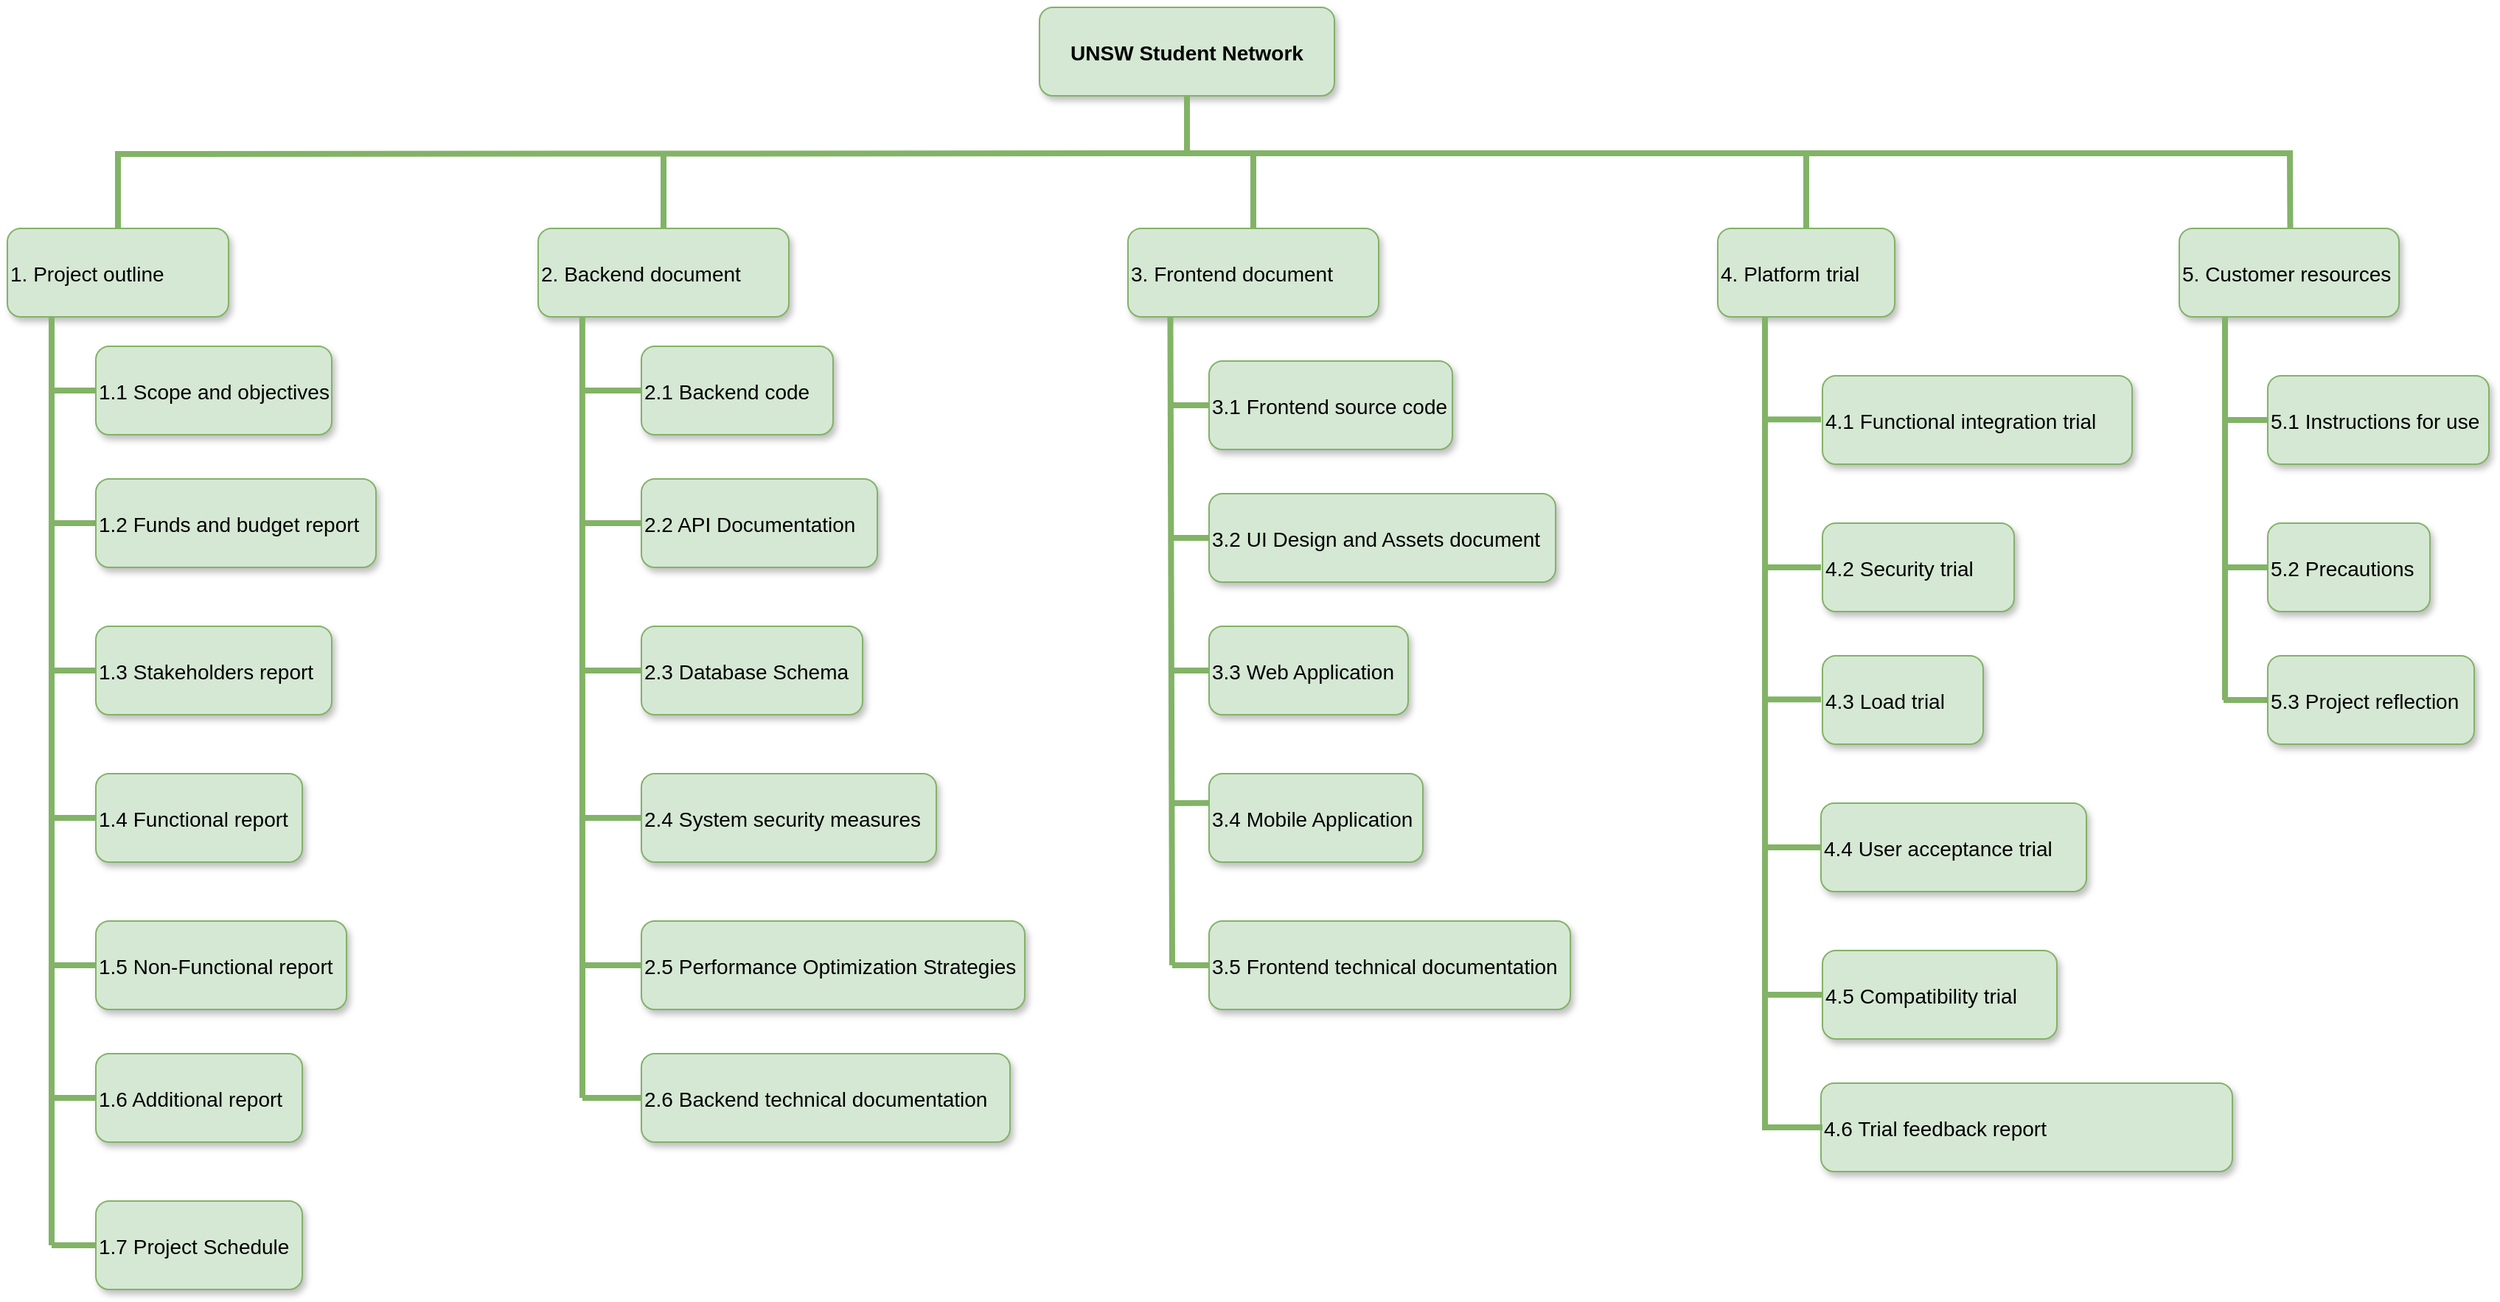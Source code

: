 <mxfile version="21.8.2" type="github">
  <diagram name="Page-1" id="97916047-d0de-89f5-080d-49f4d83e522f">
    <mxGraphModel dx="2390" dy="1303" grid="1" gridSize="10" guides="1" tooltips="1" connect="1" arrows="1" fold="1" page="1" pageScale="1.5" pageWidth="1169" pageHeight="827" background="none" math="0" shadow="0">
      <root>
        <mxCell id="0" />
        <mxCell id="1" parent="0" />
        <mxCell id="2" value="UNSW Student Network" style="rounded=1;fillColor=#d5e8d4;strokeColor=#82b366;shadow=1;fontStyle=1;fontSize=14;align=center;" parent="1" vertex="1">
          <mxGeometry x="710" y="180" width="200" height="60" as="geometry" />
        </mxCell>
        <mxCell id="6" value="1. Project outline" style="rounded=1;fillColor=#d5e8d4;strokeColor=#82b366;shadow=1;fontStyle=0;fontSize=14;align=left;" parent="1" vertex="1">
          <mxGeometry x="10" y="330" width="150" height="60" as="geometry" />
        </mxCell>
        <mxCell id="spksn7wkr87Tgkmr4TmV-58" value="" style="elbow=vertical;strokeWidth=4;endArrow=none;endFill=0;fontStyle=0;strokeColor=#82b366;fillColor=#d5e8d4;exitX=0.5;exitY=1;exitDx=0;exitDy=0;edgeStyle=orthogonalEdgeStyle;align=left;" parent="1" edge="1">
          <mxGeometry x="22" y="165.5" width="100" height="100" as="geometry">
            <mxPoint x="40" y="390" as="sourcePoint" />
            <mxPoint x="40" y="1020" as="targetPoint" />
          </mxGeometry>
        </mxCell>
        <mxCell id="spksn7wkr87Tgkmr4TmV-60" value="1.1 Scope and objectives" style="rounded=1;fillColor=#d5e8d4;strokeColor=#82B366;shadow=1;fontStyle=0;fontSize=14;align=left;" parent="1" vertex="1">
          <mxGeometry x="70" y="410" width="160" height="60" as="geometry" />
        </mxCell>
        <mxCell id="spksn7wkr87Tgkmr4TmV-61" value="" style="endArrow=none;html=1;rounded=1;entryX=0;entryY=0.5;entryDx=0;entryDy=0;strokeColor=#82B366;strokeWidth=4;endFill=0;fontStyle=0;align=left;" parent="1" target="spksn7wkr87Tgkmr4TmV-60" edge="1">
          <mxGeometry width="50" height="50" relative="1" as="geometry">
            <mxPoint x="40" y="440" as="sourcePoint" />
            <mxPoint x="130" y="540" as="targetPoint" />
          </mxGeometry>
        </mxCell>
        <mxCell id="spksn7wkr87Tgkmr4TmV-63" value="" style="endArrow=none;html=1;rounded=1;entryX=0;entryY=0.5;entryDx=0;entryDy=0;strokeColor=#82B366;strokeWidth=4;endFill=0;fontStyle=0;align=left;" parent="1" target="spksn7wkr87Tgkmr4TmV-62" edge="1">
          <mxGeometry width="50" height="50" relative="1" as="geometry">
            <mxPoint x="40" y="530" as="sourcePoint" />
            <mxPoint x="100" y="450" as="targetPoint" />
          </mxGeometry>
        </mxCell>
        <mxCell id="spksn7wkr87Tgkmr4TmV-64" value="1.3 Stakeholders report" style="rounded=1;fillColor=#d5e8d4;strokeColor=#82B366;shadow=1;fontStyle=0;fontSize=14;align=left;" parent="1" vertex="1">
          <mxGeometry x="70" y="600" width="160" height="60" as="geometry" />
        </mxCell>
        <mxCell id="spksn7wkr87Tgkmr4TmV-65" value="" style="endArrow=none;html=1;rounded=1;entryX=0;entryY=0.5;entryDx=0;entryDy=0;strokeColor=#82B366;strokeWidth=4;endFill=0;fontStyle=0;align=left;" parent="1" target="spksn7wkr87Tgkmr4TmV-64" edge="1">
          <mxGeometry width="50" height="50" relative="1" as="geometry">
            <mxPoint x="40" y="630" as="sourcePoint" />
            <mxPoint x="100" y="540" as="targetPoint" />
          </mxGeometry>
        </mxCell>
        <mxCell id="spksn7wkr87Tgkmr4TmV-66" value="1.7 Project Schedule" style="rounded=1;fillColor=#d5e8d4;strokeColor=#82B366;shadow=1;fontStyle=0;fontSize=14;align=left;" parent="1" vertex="1">
          <mxGeometry x="70" y="990" width="140" height="60" as="geometry" />
        </mxCell>
        <mxCell id="spksn7wkr87Tgkmr4TmV-78" style="edgeStyle=orthogonalEdgeStyle;rounded=0;orthogonalLoop=1;jettySize=auto;html=1;exitX=0.5;exitY=1;exitDx=0;exitDy=0;fontStyle=0;align=left;" parent="1" edge="1">
          <mxGeometry relative="1" as="geometry">
            <mxPoint x="180" y="870" as="sourcePoint" />
            <mxPoint x="180" y="870" as="targetPoint" />
          </mxGeometry>
        </mxCell>
        <mxCell id="spksn7wkr87Tgkmr4TmV-86" value="3. Frontend document" style="rounded=1;fillColor=#d5e8d4;strokeColor=#82b366;shadow=1;fontStyle=0;fontSize=14;align=left;" parent="1" vertex="1">
          <mxGeometry x="770" y="330" width="170" height="60" as="geometry" />
        </mxCell>
        <mxCell id="spksn7wkr87Tgkmr4TmV-97" value="3.4 Mobile Application" style="rounded=1;fillColor=#d5e8d4;strokeColor=#82B366;shadow=1;fontStyle=0;fontSize=14;align=left;" parent="1" vertex="1">
          <mxGeometry x="825" y="700" width="145" height="60" as="geometry" />
        </mxCell>
        <mxCell id="spksn7wkr87Tgkmr4TmV-99" value="3.3 Web Application" style="rounded=1;fillColor=#d5e8d4;strokeColor=#82B366;shadow=1;fontStyle=0;fontSize=14;align=left;" parent="1" vertex="1">
          <mxGeometry x="825" y="600" width="135" height="60" as="geometry" />
        </mxCell>
        <mxCell id="spksn7wkr87Tgkmr4TmV-100" value="3.1 Frontend source code" style="rounded=1;fillColor=#d5e8d4;strokeColor=#82B366;shadow=1;fontStyle=0;fontSize=14;align=left;" parent="1" vertex="1">
          <mxGeometry x="825" y="420" width="165" height="60" as="geometry" />
        </mxCell>
        <mxCell id="spksn7wkr87Tgkmr4TmV-103" value="4. Platform trial" style="rounded=1;fillColor=#d5e8d4;strokeColor=#82b366;shadow=1;fontStyle=0;fontSize=14;align=left;" parent="1" vertex="1">
          <mxGeometry x="1170" y="330" width="120" height="60" as="geometry" />
        </mxCell>
        <mxCell id="spksn7wkr87Tgkmr4TmV-104" value="4.1 Functional integration trial" style="rounded=1;fillColor=#d5e8d4;strokeColor=#82b366;shadow=1;fontStyle=0;fontSize=14;align=left;" parent="1" vertex="1">
          <mxGeometry x="1241" y="430" width="210" height="60" as="geometry" />
        </mxCell>
        <mxCell id="spksn7wkr87Tgkmr4TmV-105" value="" style="endArrow=none;html=1;rounded=1;strokeColor=#82B366;strokeWidth=4;endFill=0;exitX=0.25;exitY=1;exitDx=0;exitDy=0;fontStyle=0;align=left;" parent="1" edge="1">
          <mxGeometry width="50" height="50" relative="1" as="geometry">
            <mxPoint x="1202" y="390" as="sourcePoint" />
            <mxPoint x="1202" y="940" as="targetPoint" />
          </mxGeometry>
        </mxCell>
        <mxCell id="spksn7wkr87Tgkmr4TmV-106" value="4.2 Security trial" style="rounded=1;fillColor=#d5e8d4;strokeColor=#82b366;shadow=1;fontStyle=0;fontSize=14;align=left;" parent="1" vertex="1">
          <mxGeometry x="1241" y="530" width="130" height="60" as="geometry" />
        </mxCell>
        <mxCell id="spksn7wkr87Tgkmr4TmV-107" value="4.3 Load trial" style="rounded=1;fillColor=#d5e8d4;strokeColor=#82b366;shadow=1;fontStyle=0;fontSize=14;align=left;" parent="1" vertex="1">
          <mxGeometry x="1241" y="620" width="109" height="60" as="geometry" />
        </mxCell>
        <mxCell id="spksn7wkr87Tgkmr4TmV-108" value="4.4 User acceptance trial" style="rounded=1;fillColor=#d5e8d4;strokeColor=#82b366;shadow=1;fontStyle=0;fontSize=14;align=left;" parent="1" vertex="1">
          <mxGeometry x="1240" y="720" width="180" height="60" as="geometry" />
        </mxCell>
        <mxCell id="spksn7wkr87Tgkmr4TmV-127" value="5. Customer resources" style="rounded=1;fillColor=#d5e8d4;strokeColor=#82b366;shadow=1;fontStyle=0;fontSize=14;align=left;" parent="1" vertex="1">
          <mxGeometry x="1483" y="330" width="149" height="60" as="geometry" />
        </mxCell>
        <mxCell id="spksn7wkr87Tgkmr4TmV-129" value="5.1 Instructions for use" style="rounded=1;fillColor=#d5e8d4;strokeColor=#82B366;shadow=1;fontStyle=0;fontSize=14;align=left;" parent="1" vertex="1">
          <mxGeometry x="1543" y="430" width="150" height="60" as="geometry" />
        </mxCell>
        <mxCell id="spksn7wkr87Tgkmr4TmV-130" value="" style="endArrow=none;html=1;rounded=1;strokeColor=#82B366;strokeWidth=4;endFill=0;exitX=0.25;exitY=1;exitDx=0;exitDy=0;fontStyle=0;align=left;" parent="1" edge="1">
          <mxGeometry width="50" height="50" relative="1" as="geometry">
            <mxPoint x="1514.0" y="390" as="sourcePoint" />
            <mxPoint x="1514" y="650" as="targetPoint" />
          </mxGeometry>
        </mxCell>
        <mxCell id="spksn7wkr87Tgkmr4TmV-131" value="5.2 Precautions " style="rounded=1;fillColor=#d5e8d4;strokeColor=#82B366;shadow=1;fontStyle=0;fontSize=14;align=left;" parent="1" vertex="1">
          <mxGeometry x="1543" y="530" width="110" height="60" as="geometry" />
        </mxCell>
        <mxCell id="spksn7wkr87Tgkmr4TmV-136" value="" style="endArrow=none;html=1;rounded=1;entryX=0;entryY=0.5;entryDx=0;entryDy=0;strokeColor=#82B366;strokeWidth=4;endFill=0;fontStyle=0;align=left;" parent="1" edge="1">
          <mxGeometry width="50" height="50" relative="1" as="geometry">
            <mxPoint x="1513" y="650" as="sourcePoint" />
            <mxPoint x="1543" y="650" as="targetPoint" />
          </mxGeometry>
        </mxCell>
        <mxCell id="spksn7wkr87Tgkmr4TmV-137" value="" style="endArrow=none;html=1;rounded=1;entryX=0;entryY=0.5;entryDx=0;entryDy=0;strokeColor=#82B366;strokeWidth=4;endFill=0;fontStyle=0;align=left;" parent="1" target="spksn7wkr87Tgkmr4TmV-131" edge="1">
          <mxGeometry width="50" height="50" relative="1" as="geometry">
            <mxPoint x="1513" y="560" as="sourcePoint" />
            <mxPoint x="1573" y="880" as="targetPoint" />
          </mxGeometry>
        </mxCell>
        <mxCell id="spksn7wkr87Tgkmr4TmV-138" value="" style="endArrow=none;html=1;rounded=1;entryX=0;entryY=0.5;entryDx=0;entryDy=0;strokeColor=#82B366;strokeWidth=4;endFill=0;fontStyle=0;align=left;" parent="1" target="spksn7wkr87Tgkmr4TmV-129" edge="1">
          <mxGeometry width="50" height="50" relative="1" as="geometry">
            <mxPoint x="1513" y="460" as="sourcePoint" />
            <mxPoint x="1583" y="890" as="targetPoint" />
          </mxGeometry>
        </mxCell>
        <mxCell id="spksn7wkr87Tgkmr4TmV-140" value="" style="endArrow=none;html=1;rounded=1;entryX=0;entryY=0.5;entryDx=0;entryDy=0;strokeColor=#82B366;strokeWidth=4;endFill=0;fontStyle=0;align=left;" parent="1" target="spksn7wkr87Tgkmr4TmV-108" edge="1">
          <mxGeometry width="50" height="50" relative="1" as="geometry">
            <mxPoint x="1200" y="750" as="sourcePoint" />
            <mxPoint x="1270" y="810" as="targetPoint" />
          </mxGeometry>
        </mxCell>
        <mxCell id="spksn7wkr87Tgkmr4TmV-141" value="" style="endArrow=none;html=1;rounded=1;entryX=0;entryY=0.5;entryDx=0;entryDy=0;strokeColor=#82B366;strokeWidth=4;endFill=0;fontStyle=0;align=left;" parent="1" edge="1">
          <mxGeometry width="50" height="50" relative="1" as="geometry">
            <mxPoint x="1200" y="649.64" as="sourcePoint" />
            <mxPoint x="1240" y="649.64" as="targetPoint" />
          </mxGeometry>
        </mxCell>
        <mxCell id="spksn7wkr87Tgkmr4TmV-142" value="" style="endArrow=none;html=1;rounded=1;entryX=0;entryY=0.5;entryDx=0;entryDy=0;strokeColor=#82B366;strokeWidth=4;endFill=0;fontStyle=0;align=left;" parent="1" edge="1">
          <mxGeometry width="50" height="50" relative="1" as="geometry">
            <mxPoint x="1200" y="560" as="sourcePoint" />
            <mxPoint x="1240" y="560" as="targetPoint" />
          </mxGeometry>
        </mxCell>
        <mxCell id="spksn7wkr87Tgkmr4TmV-143" value="" style="endArrow=none;html=1;rounded=1;entryX=0;entryY=0.5;entryDx=0;entryDy=0;strokeColor=#82B366;strokeWidth=4;endFill=0;fontStyle=0;align=left;" parent="1" edge="1">
          <mxGeometry width="50" height="50" relative="1" as="geometry">
            <mxPoint x="1200" y="459.64" as="sourcePoint" />
            <mxPoint x="1240" y="459.64" as="targetPoint" />
          </mxGeometry>
        </mxCell>
        <mxCell id="spksn7wkr87Tgkmr4TmV-144" value="5.3 Project reflection" style="rounded=1;fillColor=#d5e8d4;strokeColor=#82B366;shadow=1;fontStyle=0;fontSize=14;align=left;" parent="1" vertex="1">
          <mxGeometry x="1543" y="620" width="140" height="60" as="geometry" />
        </mxCell>
        <mxCell id="spksn7wkr87Tgkmr4TmV-147" value="" style="endArrow=none;html=1;rounded=0;strokeColor=#82B366;endFill=0;strokeWidth=4;exitX=0.5;exitY=1;exitDx=0;exitDy=0;edgeStyle=orthogonalEdgeStyle;align=left;entryX=0.5;entryY=0;entryDx=0;entryDy=0;" parent="1" target="6" edge="1">
          <mxGeometry width="50" height="50" relative="1" as="geometry">
            <mxPoint x="810" y="279" as="sourcePoint" />
            <mxPoint x="85" y="350" as="targetPoint" />
          </mxGeometry>
        </mxCell>
        <mxCell id="HMT50Ie3Nu9b8irFiOJ8-11" value="3.2 UI Design and Assets document" style="rounded=1;fillColor=#d5e8d4;strokeColor=#82B366;shadow=1;fontStyle=0;fontSize=14;align=left;" parent="1" vertex="1">
          <mxGeometry x="825" y="510" width="235" height="60" as="geometry" />
        </mxCell>
        <mxCell id="HMT50Ie3Nu9b8irFiOJ8-21" value="4.5 Compatibility trial" style="rounded=1;fillColor=#d5e8d4;strokeColor=#82b366;shadow=1;fontStyle=0;fontSize=14;align=left;" parent="1" vertex="1">
          <mxGeometry x="1241" y="820" width="159" height="60" as="geometry" />
        </mxCell>
        <mxCell id="HMT50Ie3Nu9b8irFiOJ8-23" value="" style="endArrow=none;html=1;rounded=1;entryX=0;entryY=0.5;entryDx=0;entryDy=0;strokeColor=#82B366;strokeWidth=4;endFill=0;fontStyle=0;align=left;" parent="1" target="HMT50Ie3Nu9b8irFiOJ8-21" edge="1">
          <mxGeometry width="50" height="50" relative="1" as="geometry">
            <mxPoint x="1200" y="850" as="sourcePoint" />
            <mxPoint x="1250" y="760" as="targetPoint" />
          </mxGeometry>
        </mxCell>
        <mxCell id="HMT50Ie3Nu9b8irFiOJ8-24" value="4.6 Trial feedback report" style="rounded=1;fillColor=#d5e8d4;strokeColor=#82b366;shadow=1;fontStyle=0;fontSize=14;align=left;" parent="1" vertex="1">
          <mxGeometry x="1240" y="910" width="279" height="60" as="geometry" />
        </mxCell>
        <mxCell id="HMT50Ie3Nu9b8irFiOJ8-25" value="" style="endArrow=none;html=1;rounded=1;entryX=0;entryY=0.5;entryDx=0;entryDy=0;strokeColor=#82B366;strokeWidth=4;endFill=0;fontStyle=0;align=left;" parent="1" edge="1">
          <mxGeometry width="50" height="50" relative="1" as="geometry">
            <mxPoint x="1200" y="940" as="sourcePoint" />
            <mxPoint x="1241" y="940" as="targetPoint" />
          </mxGeometry>
        </mxCell>
        <mxCell id="UxzOdiLZp154J1V549cc-6" value="1.4 Functional report" style="rounded=1;fillColor=#d5e8d4;strokeColor=#82B366;shadow=1;fontStyle=0;fontSize=14;align=left;" parent="1" vertex="1">
          <mxGeometry x="70" y="700" width="140" height="60" as="geometry" />
        </mxCell>
        <mxCell id="UxzOdiLZp154J1V549cc-7" value="1.5 Non-Functional report" style="rounded=1;fillColor=#d5e8d4;strokeColor=#82B366;shadow=1;fontStyle=0;fontSize=14;align=left;" parent="1" vertex="1">
          <mxGeometry x="70" y="800" width="170" height="60" as="geometry" />
        </mxCell>
        <mxCell id="UxzOdiLZp154J1V549cc-8" value="1.6 Additional report" style="rounded=1;fillColor=#d5e8d4;strokeColor=#82B366;shadow=1;fontStyle=0;fontSize=14;align=left;" parent="1" vertex="1">
          <mxGeometry x="70" y="890" width="140" height="60" as="geometry" />
        </mxCell>
        <mxCell id="eRo0hpybtUEbokPi4bz--6" value="2. Backend document" style="rounded=1;fillColor=#d5e8d4;strokeColor=#82b366;shadow=1;fontStyle=0;fontSize=14;align=left;" vertex="1" parent="1">
          <mxGeometry x="370" y="330" width="170" height="60" as="geometry" />
        </mxCell>
        <mxCell id="eRo0hpybtUEbokPi4bz--7" value="2.1 Backend code" style="rounded=1;fillColor=#d5e8d4;strokeColor=#82b366;shadow=1;fontStyle=0;fontSize=14;align=left;" vertex="1" parent="1">
          <mxGeometry x="440" y="410" width="130" height="60" as="geometry" />
        </mxCell>
        <mxCell id="eRo0hpybtUEbokPi4bz--8" value="2.2 API Documentation" style="rounded=1;fillColor=#d5e8d4;strokeColor=#82b366;shadow=1;fontStyle=0;fontSize=14;align=left;" vertex="1" parent="1">
          <mxGeometry x="440" y="500" width="160" height="60" as="geometry" />
        </mxCell>
        <mxCell id="eRo0hpybtUEbokPi4bz--9" value="2.3 Database Schema " style="rounded=1;fillColor=#d5e8d4;strokeColor=#82b366;shadow=1;fontStyle=0;fontSize=14;align=left;" vertex="1" parent="1">
          <mxGeometry x="440" y="600" width="150" height="60" as="geometry" />
        </mxCell>
        <mxCell id="eRo0hpybtUEbokPi4bz--10" value="2.4 System security measures" style="rounded=1;fillColor=#d5e8d4;strokeColor=#82b366;shadow=1;fontStyle=0;fontSize=14;align=left;" vertex="1" parent="1">
          <mxGeometry x="440" y="700" width="200" height="60" as="geometry" />
        </mxCell>
        <mxCell id="eRo0hpybtUEbokPi4bz--12" value="2.5 Performance Optimization Strategies" style="rounded=1;fillColor=#d5e8d4;strokeColor=#82b366;shadow=1;fontStyle=0;fontSize=14;align=left;" vertex="1" parent="1">
          <mxGeometry x="440" y="800" width="260" height="60" as="geometry" />
        </mxCell>
        <mxCell id="eRo0hpybtUEbokPi4bz--15" value="2.6 Backend technical documentation" style="rounded=1;fillColor=#d5e8d4;strokeColor=#82b366;shadow=1;fontStyle=0;fontSize=14;align=left;" vertex="1" parent="1">
          <mxGeometry x="440" y="890" width="250" height="60" as="geometry" />
        </mxCell>
        <mxCell id="eRo0hpybtUEbokPi4bz--16" value="3.5 Frontend technical documentation" style="rounded=1;fillColor=#d5e8d4;strokeColor=#82b366;shadow=1;fontStyle=0;fontSize=14;align=left;" vertex="1" parent="1">
          <mxGeometry x="825" y="800" width="245" height="60" as="geometry" />
        </mxCell>
        <mxCell id="eRo0hpybtUEbokPi4bz--17" value="" style="endArrow=none;html=1;rounded=0;entryX=0.176;entryY=1;entryDx=0;entryDy=0;entryPerimeter=0;strokeColor=#82B366;strokeWidth=4;endFill=0;" edge="1" parent="1" target="eRo0hpybtUEbokPi4bz--6">
          <mxGeometry width="50" height="50" relative="1" as="geometry">
            <mxPoint x="400" y="920" as="sourcePoint" />
            <mxPoint x="810" y="600" as="targetPoint" />
          </mxGeometry>
        </mxCell>
        <mxCell id="eRo0hpybtUEbokPi4bz--19" value="" style="endArrow=none;html=1;rounded=1;entryX=0;entryY=0.5;entryDx=0;entryDy=0;strokeColor=#82B366;strokeWidth=4;endFill=0;fontStyle=0;align=left;" edge="1" parent="1" target="eRo0hpybtUEbokPi4bz--7">
          <mxGeometry width="50" height="50" relative="1" as="geometry">
            <mxPoint x="400" y="440" as="sourcePoint" />
            <mxPoint x="340" y="470" as="targetPoint" />
          </mxGeometry>
        </mxCell>
        <mxCell id="eRo0hpybtUEbokPi4bz--20" value="" style="endArrow=none;html=1;rounded=1;entryX=0;entryY=0.5;entryDx=0;entryDy=0;strokeColor=#82B366;strokeWidth=4;endFill=0;fontStyle=0;align=left;exitX=0;exitY=0.5;exitDx=0;exitDy=0;" edge="1" parent="1" source="spksn7wkr87Tgkmr4TmV-62">
          <mxGeometry width="50" height="50" relative="1" as="geometry">
            <mxPoint x="440" y="530" as="sourcePoint" />
            <mxPoint x="220" y="510" as="targetPoint" />
          </mxGeometry>
        </mxCell>
        <mxCell id="eRo0hpybtUEbokPi4bz--21" value="" style="endArrow=none;html=1;rounded=1;strokeColor=#82B366;strokeWidth=4;endFill=0;fontStyle=0;align=left;exitX=0;exitY=0.5;exitDx=0;exitDy=0;" edge="1" parent="1" source="eRo0hpybtUEbokPi4bz--8">
          <mxGeometry width="50" height="50" relative="1" as="geometry">
            <mxPoint x="500" y="580" as="sourcePoint" />
            <mxPoint x="400" y="530" as="targetPoint" />
          </mxGeometry>
        </mxCell>
        <mxCell id="spksn7wkr87Tgkmr4TmV-62" value="1.2 Funds and budget report" style="rounded=1;fillColor=#d5e8d4;strokeColor=#82B366;shadow=1;fontStyle=0;fontSize=14;align=left;" parent="1" vertex="1">
          <mxGeometry x="70" y="500" width="190" height="60" as="geometry" />
        </mxCell>
        <mxCell id="eRo0hpybtUEbokPi4bz--22" value="" style="endArrow=none;html=1;rounded=1;strokeColor=#82B366;strokeWidth=4;endFill=0;fontStyle=0;align=left;exitX=0;exitY=0.5;exitDx=0;exitDy=0;" edge="1" parent="1" source="eRo0hpybtUEbokPi4bz--9">
          <mxGeometry width="50" height="50" relative="1" as="geometry">
            <mxPoint x="450" y="540" as="sourcePoint" />
            <mxPoint x="400" y="630" as="targetPoint" />
          </mxGeometry>
        </mxCell>
        <mxCell id="eRo0hpybtUEbokPi4bz--23" value="" style="endArrow=none;html=1;rounded=1;strokeColor=#82B366;strokeWidth=4;endFill=0;fontStyle=0;align=left;exitX=0;exitY=0.5;exitDx=0;exitDy=0;" edge="1" parent="1" source="eRo0hpybtUEbokPi4bz--10">
          <mxGeometry width="50" height="50" relative="1" as="geometry">
            <mxPoint x="460" y="550" as="sourcePoint" />
            <mxPoint x="400" y="730" as="targetPoint" />
          </mxGeometry>
        </mxCell>
        <mxCell id="eRo0hpybtUEbokPi4bz--24" value="" style="endArrow=none;html=1;rounded=1;strokeColor=#82B366;strokeWidth=4;endFill=0;fontStyle=0;align=left;exitX=0;exitY=0.5;exitDx=0;exitDy=0;" edge="1" parent="1" source="eRo0hpybtUEbokPi4bz--12">
          <mxGeometry width="50" height="50" relative="1" as="geometry">
            <mxPoint x="470" y="560" as="sourcePoint" />
            <mxPoint x="400" y="830" as="targetPoint" />
          </mxGeometry>
        </mxCell>
        <mxCell id="eRo0hpybtUEbokPi4bz--25" value="" style="endArrow=none;html=1;rounded=1;strokeColor=#82B366;strokeWidth=4;endFill=0;fontStyle=0;align=left;exitX=0;exitY=0.5;exitDx=0;exitDy=0;" edge="1" parent="1" source="eRo0hpybtUEbokPi4bz--15">
          <mxGeometry width="50" height="50" relative="1" as="geometry">
            <mxPoint x="480" y="570" as="sourcePoint" />
            <mxPoint x="400" y="920" as="targetPoint" />
          </mxGeometry>
        </mxCell>
        <mxCell id="eRo0hpybtUEbokPi4bz--29" value="" style="endArrow=none;html=1;rounded=1;strokeColor=#82B366;strokeWidth=4;endFill=0;fontStyle=0;align=left;exitX=0.5;exitY=0;exitDx=0;exitDy=0;" edge="1" parent="1" source="eRo0hpybtUEbokPi4bz--6">
          <mxGeometry width="50" height="50" relative="1" as="geometry">
            <mxPoint x="310" y="320" as="sourcePoint" />
            <mxPoint x="455" y="280" as="targetPoint" />
          </mxGeometry>
        </mxCell>
        <mxCell id="eRo0hpybtUEbokPi4bz--30" value="" style="endArrow=none;html=1;rounded=1;entryX=0.5;entryY=1;entryDx=0;entryDy=0;strokeColor=#82B366;strokeWidth=4;endFill=0;fontStyle=0;align=left;" edge="1" parent="1" target="2">
          <mxGeometry width="50" height="50" relative="1" as="geometry">
            <mxPoint x="810" y="280" as="sourcePoint" />
            <mxPoint x="750" y="310" as="targetPoint" />
          </mxGeometry>
        </mxCell>
        <mxCell id="eRo0hpybtUEbokPi4bz--31" value="" style="endArrow=none;html=1;rounded=1;strokeColor=#82B366;strokeWidth=4;endFill=0;fontStyle=0;align=left;" edge="1" parent="1">
          <mxGeometry width="50" height="50" relative="1" as="geometry">
            <mxPoint x="1560" y="279" as="sourcePoint" />
            <mxPoint x="810" y="279" as="targetPoint" />
          </mxGeometry>
        </mxCell>
        <mxCell id="eRo0hpybtUEbokPi4bz--32" value="" style="endArrow=none;html=1;rounded=1;entryX=0.5;entryY=0;entryDx=0;entryDy=0;strokeColor=#82B366;strokeWidth=4;endFill=0;fontStyle=0;align=left;" edge="1" parent="1">
          <mxGeometry width="50" height="50" relative="1" as="geometry">
            <mxPoint x="1558" y="280" as="sourcePoint" />
            <mxPoint x="1558.25" y="330" as="targetPoint" />
          </mxGeometry>
        </mxCell>
        <mxCell id="eRo0hpybtUEbokPi4bz--33" value="" style="endArrow=none;html=1;rounded=1;strokeColor=#82B366;strokeWidth=4;endFill=0;fontStyle=0;align=left;exitX=0.5;exitY=0;exitDx=0;exitDy=0;" edge="1" parent="1" source="spksn7wkr87Tgkmr4TmV-86">
          <mxGeometry width="50" height="50" relative="1" as="geometry">
            <mxPoint x="450" y="520" as="sourcePoint" />
            <mxPoint x="855" y="280" as="targetPoint" />
          </mxGeometry>
        </mxCell>
        <mxCell id="eRo0hpybtUEbokPi4bz--34" value="" style="endArrow=none;html=1;rounded=1;strokeColor=#82B366;strokeWidth=4;endFill=0;fontStyle=0;align=left;exitX=0.5;exitY=0;exitDx=0;exitDy=0;" edge="1" parent="1" source="spksn7wkr87Tgkmr4TmV-103">
          <mxGeometry width="50" height="50" relative="1" as="geometry">
            <mxPoint x="1109" y="440" as="sourcePoint" />
            <mxPoint x="1230" y="280" as="targetPoint" />
          </mxGeometry>
        </mxCell>
        <mxCell id="eRo0hpybtUEbokPi4bz--35" value="" style="endArrow=none;html=1;rounded=0;entryX=0.169;entryY=1.002;entryDx=0;entryDy=0;entryPerimeter=0;strokeColor=#82B366;strokeWidth=4;endFill=0;" edge="1" parent="1" target="spksn7wkr87Tgkmr4TmV-86">
          <mxGeometry width="50" height="50" relative="1" as="geometry">
            <mxPoint x="800" y="830" as="sourcePoint" />
            <mxPoint x="740" y="410" as="targetPoint" />
          </mxGeometry>
        </mxCell>
        <mxCell id="eRo0hpybtUEbokPi4bz--36" value="" style="endArrow=none;html=1;rounded=1;strokeColor=#82B366;strokeWidth=4;endFill=0;fontStyle=0;align=left;entryX=0;entryY=0.5;entryDx=0;entryDy=0;" edge="1" parent="1" target="spksn7wkr87Tgkmr4TmV-100">
          <mxGeometry width="50" height="50" relative="1" as="geometry">
            <mxPoint x="800" y="450" as="sourcePoint" />
            <mxPoint x="760" y="500" as="targetPoint" />
          </mxGeometry>
        </mxCell>
        <mxCell id="eRo0hpybtUEbokPi4bz--37" value="" style="endArrow=none;html=1;rounded=1;strokeColor=#82B366;strokeWidth=4;endFill=0;fontStyle=0;align=left;entryX=0;entryY=0.5;entryDx=0;entryDy=0;" edge="1" parent="1" target="HMT50Ie3Nu9b8irFiOJ8-11">
          <mxGeometry width="50" height="50" relative="1" as="geometry">
            <mxPoint x="800" y="540" as="sourcePoint" />
            <mxPoint x="835" y="460" as="targetPoint" />
          </mxGeometry>
        </mxCell>
        <mxCell id="eRo0hpybtUEbokPi4bz--38" value="" style="endArrow=none;html=1;rounded=1;strokeColor=#82B366;strokeWidth=4;endFill=0;fontStyle=0;align=left;entryX=0;entryY=0.5;entryDx=0;entryDy=0;" edge="1" parent="1" target="spksn7wkr87Tgkmr4TmV-99">
          <mxGeometry width="50" height="50" relative="1" as="geometry">
            <mxPoint x="800" y="630" as="sourcePoint" />
            <mxPoint x="845" y="470" as="targetPoint" />
          </mxGeometry>
        </mxCell>
        <mxCell id="eRo0hpybtUEbokPi4bz--39" value="" style="endArrow=none;html=1;rounded=1;strokeColor=#82B366;strokeWidth=4;endFill=0;fontStyle=0;align=left;entryX=0.002;entryY=0.331;entryDx=0;entryDy=0;entryPerimeter=0;" edge="1" parent="1" target="spksn7wkr87Tgkmr4TmV-97">
          <mxGeometry width="50" height="50" relative="1" as="geometry">
            <mxPoint x="800" y="720" as="sourcePoint" />
            <mxPoint x="855" y="480" as="targetPoint" />
          </mxGeometry>
        </mxCell>
        <mxCell id="eRo0hpybtUEbokPi4bz--40" value="" style="endArrow=none;html=1;rounded=1;strokeColor=#82B366;strokeWidth=4;endFill=0;fontStyle=0;align=left;entryX=0;entryY=0.5;entryDx=0;entryDy=0;" edge="1" parent="1" target="eRo0hpybtUEbokPi4bz--16">
          <mxGeometry width="50" height="50" relative="1" as="geometry">
            <mxPoint x="800" y="830" as="sourcePoint" />
            <mxPoint x="865" y="490" as="targetPoint" />
          </mxGeometry>
        </mxCell>
        <mxCell id="eRo0hpybtUEbokPi4bz--43" value="" style="endArrow=none;html=1;rounded=1;entryX=0;entryY=0.5;entryDx=0;entryDy=0;strokeColor=#82B366;strokeWidth=4;endFill=0;fontStyle=0;align=left;" edge="1" parent="1" target="UxzOdiLZp154J1V549cc-6">
          <mxGeometry width="50" height="50" relative="1" as="geometry">
            <mxPoint x="40" y="730" as="sourcePoint" />
            <mxPoint x="80" y="640" as="targetPoint" />
          </mxGeometry>
        </mxCell>
        <mxCell id="eRo0hpybtUEbokPi4bz--44" value="" style="endArrow=none;html=1;rounded=1;entryX=0;entryY=0.5;entryDx=0;entryDy=0;strokeColor=#82B366;strokeWidth=4;endFill=0;fontStyle=0;align=left;" edge="1" parent="1" target="UxzOdiLZp154J1V549cc-7">
          <mxGeometry width="50" height="50" relative="1" as="geometry">
            <mxPoint x="40" y="830" as="sourcePoint" />
            <mxPoint x="90" y="650" as="targetPoint" />
          </mxGeometry>
        </mxCell>
        <mxCell id="eRo0hpybtUEbokPi4bz--45" value="" style="endArrow=none;html=1;rounded=1;entryX=0;entryY=0.5;entryDx=0;entryDy=0;strokeColor=#82B366;strokeWidth=4;endFill=0;fontStyle=0;align=left;" edge="1" parent="1" target="UxzOdiLZp154J1V549cc-8">
          <mxGeometry width="50" height="50" relative="1" as="geometry">
            <mxPoint x="40" y="920" as="sourcePoint" />
            <mxPoint x="100" y="660" as="targetPoint" />
          </mxGeometry>
        </mxCell>
        <mxCell id="eRo0hpybtUEbokPi4bz--46" value="" style="endArrow=none;html=1;rounded=1;entryX=0;entryY=0.5;entryDx=0;entryDy=0;strokeColor=#82B366;strokeWidth=4;endFill=0;fontStyle=0;align=left;" edge="1" parent="1" target="spksn7wkr87Tgkmr4TmV-66">
          <mxGeometry width="50" height="50" relative="1" as="geometry">
            <mxPoint x="40" y="1020" as="sourcePoint" />
            <mxPoint x="110" y="670" as="targetPoint" />
          </mxGeometry>
        </mxCell>
      </root>
    </mxGraphModel>
  </diagram>
</mxfile>
